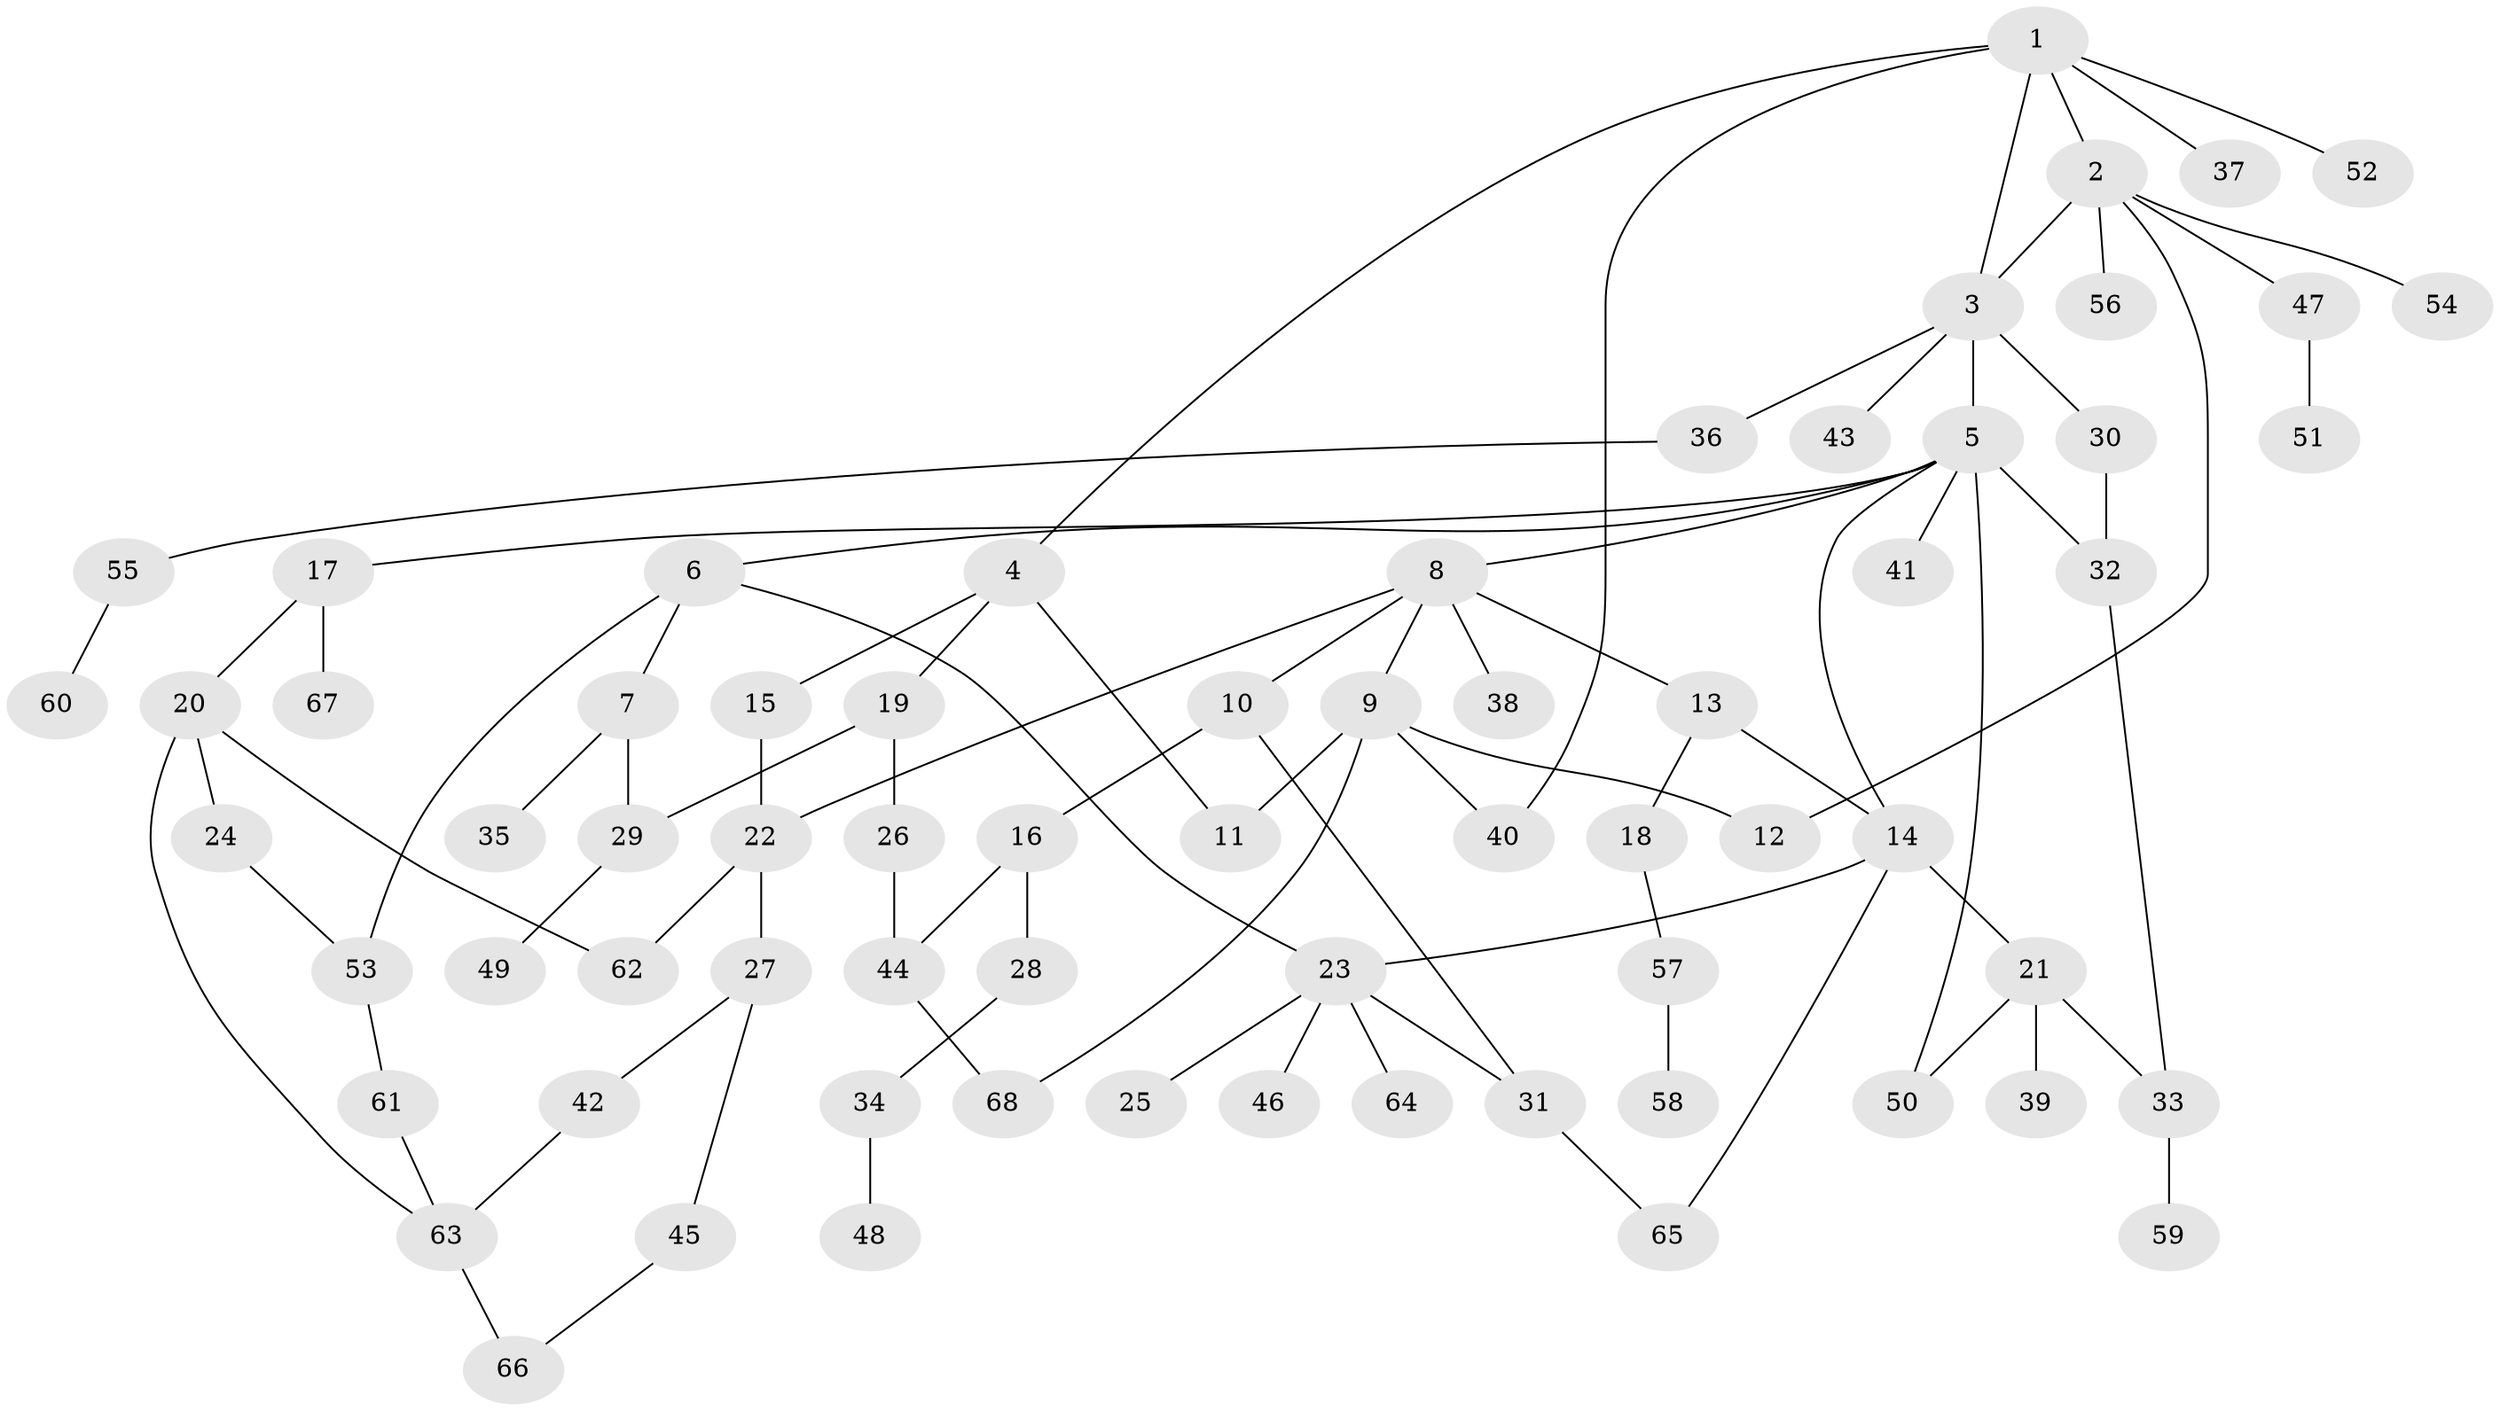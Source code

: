 // Generated by graph-tools (version 1.1) at 2025/25/03/09/25 03:25:26]
// undirected, 68 vertices, 87 edges
graph export_dot {
graph [start="1"]
  node [color=gray90,style=filled];
  1;
  2;
  3;
  4;
  5;
  6;
  7;
  8;
  9;
  10;
  11;
  12;
  13;
  14;
  15;
  16;
  17;
  18;
  19;
  20;
  21;
  22;
  23;
  24;
  25;
  26;
  27;
  28;
  29;
  30;
  31;
  32;
  33;
  34;
  35;
  36;
  37;
  38;
  39;
  40;
  41;
  42;
  43;
  44;
  45;
  46;
  47;
  48;
  49;
  50;
  51;
  52;
  53;
  54;
  55;
  56;
  57;
  58;
  59;
  60;
  61;
  62;
  63;
  64;
  65;
  66;
  67;
  68;
  1 -- 2;
  1 -- 3;
  1 -- 4;
  1 -- 37;
  1 -- 40;
  1 -- 52;
  2 -- 47;
  2 -- 54;
  2 -- 56;
  2 -- 3;
  2 -- 12;
  3 -- 5;
  3 -- 30;
  3 -- 36;
  3 -- 43;
  4 -- 11;
  4 -- 15;
  4 -- 19;
  5 -- 6;
  5 -- 8;
  5 -- 14;
  5 -- 17;
  5 -- 32;
  5 -- 41;
  5 -- 50;
  6 -- 7;
  6 -- 23;
  6 -- 53;
  7 -- 35;
  7 -- 29;
  8 -- 9;
  8 -- 10;
  8 -- 13;
  8 -- 38;
  8 -- 22;
  9 -- 12;
  9 -- 68;
  9 -- 40;
  9 -- 11;
  10 -- 16;
  10 -- 31;
  13 -- 18;
  13 -- 14;
  14 -- 21;
  14 -- 65;
  14 -- 23;
  15 -- 22;
  16 -- 28;
  16 -- 44;
  17 -- 20;
  17 -- 67;
  18 -- 57;
  19 -- 26;
  19 -- 29;
  20 -- 24;
  20 -- 62;
  20 -- 63;
  21 -- 33;
  21 -- 39;
  21 -- 50;
  22 -- 27;
  22 -- 62;
  23 -- 25;
  23 -- 31;
  23 -- 46;
  23 -- 64;
  24 -- 53;
  26 -- 44;
  27 -- 42;
  27 -- 45;
  28 -- 34;
  29 -- 49;
  30 -- 32;
  31 -- 65;
  32 -- 33;
  33 -- 59;
  34 -- 48;
  36 -- 55;
  42 -- 63;
  44 -- 68;
  45 -- 66;
  47 -- 51;
  53 -- 61;
  55 -- 60;
  57 -- 58;
  61 -- 63;
  63 -- 66;
}
